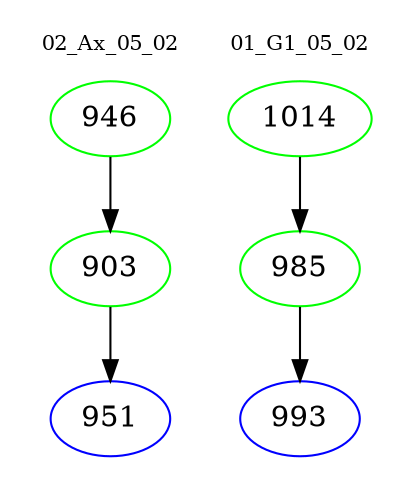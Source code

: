 digraph{
subgraph cluster_0 {
color = white
label = "02_Ax_05_02";
fontsize=10;
T0_946 [label="946", color="green"]
T0_946 -> T0_903 [color="black"]
T0_903 [label="903", color="green"]
T0_903 -> T0_951 [color="black"]
T0_951 [label="951", color="blue"]
}
subgraph cluster_1 {
color = white
label = "01_G1_05_02";
fontsize=10;
T1_1014 [label="1014", color="green"]
T1_1014 -> T1_985 [color="black"]
T1_985 [label="985", color="green"]
T1_985 -> T1_993 [color="black"]
T1_993 [label="993", color="blue"]
}
}
